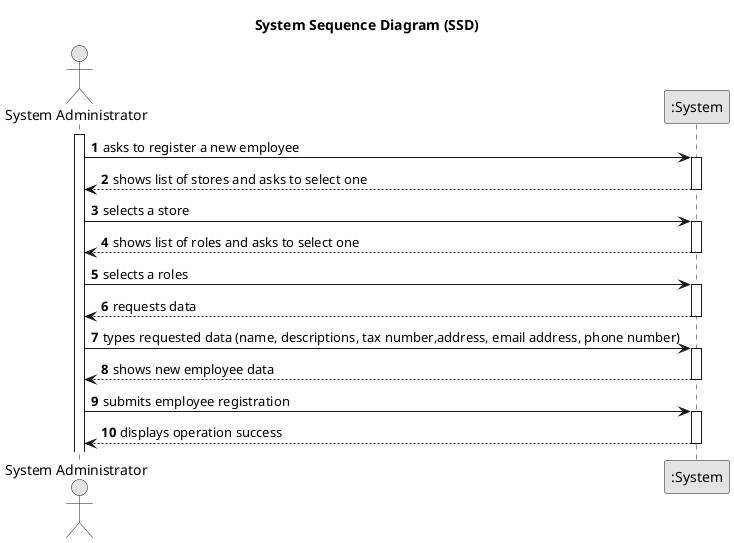 @startuml
skinparam monochrome true
skinparam packageStyle rectangle
skinparam shadowing false

title System Sequence Diagram (SSD)

autonumber
actor "System Administrator" as Employee
participant ":System" as System

activate Employee

        Employee -> System : asks to register a new employee
    activate System

        System --> Employee : shows list of stores and asks to select one
    deactivate System

        Employee -> System : selects a store
    activate System

    System --> Employee : shows list of roles and asks to select one
        deactivate System

        Employee -> System : selects a roles
    activate System

        System --> Employee : requests data
    deactivate System

        Employee -> System : types requested data (name, descriptions, tax number,address, email address, phone number)
    activate System

        System --> Employee : shows new employee data
    deactivate System

        Employee -> System : submits employee registration
    activate System

        System --> Employee : displays operation success
    deactivate System
@enduml
